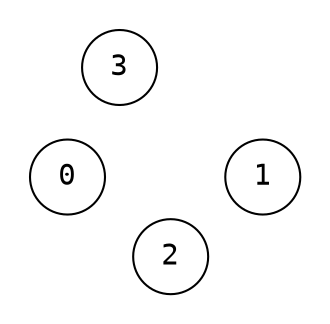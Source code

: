 digraph {
    node [shape=circle, fontname="monospace"; fixedsize=true, width="0.5"];
    edge [arrowsize=0.6];
    layout=neato;
    mode="sgd";
    normalize=true;
    maxiter=10000;
    pad=0.2;

    0 -> 1 [style=invis];
    1 -> 2 [style=invis];
    2 -> 3 [style=invis];
    3 -> 0 [style=invis];
}